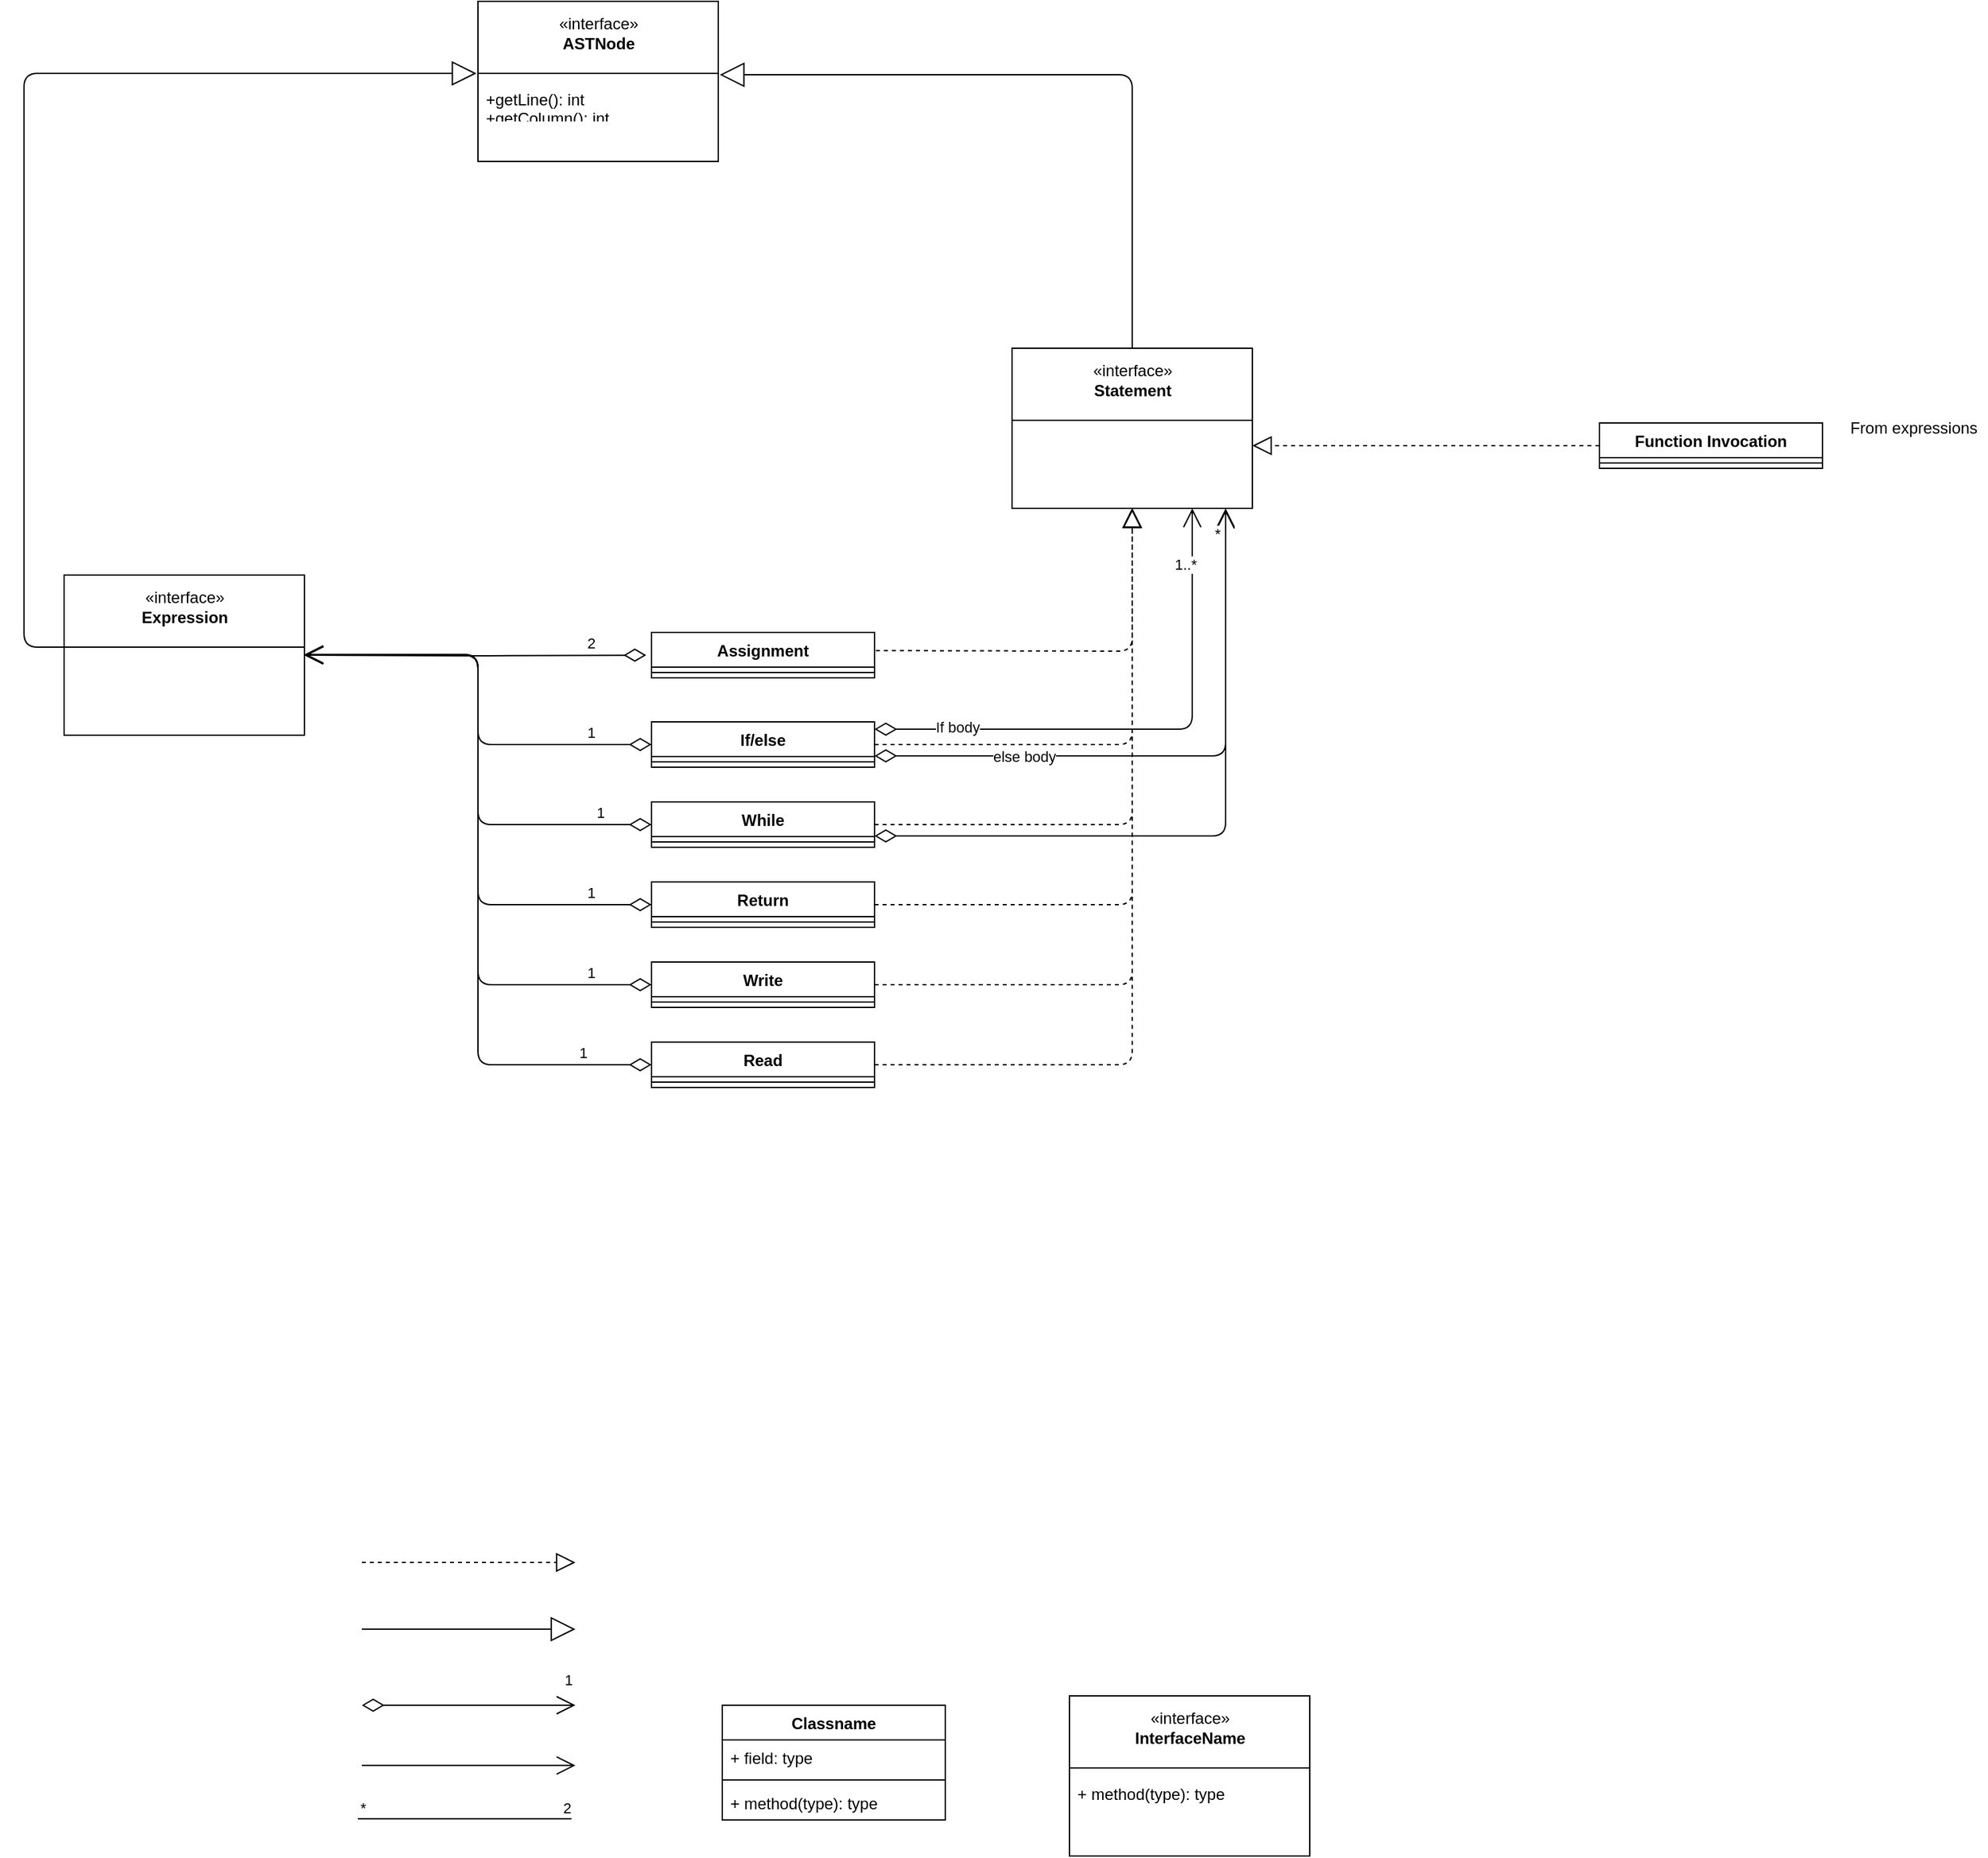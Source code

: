 <mxfile version="20.8.17" type="device"><diagram id="C5RBs43oDa-KdzZeNtuy" name="Page-1"><mxGraphModel dx="2514" dy="2105" grid="1" gridSize="10" guides="1" tooltips="1" connect="1" arrows="1" fold="1" page="1" pageScale="1" pageWidth="827" pageHeight="1169" math="0" shadow="0"><root><mxCell id="WIyWlLk6GJQsqaUBKTNV-0"/><mxCell id="WIyWlLk6GJQsqaUBKTNV-1" parent="WIyWlLk6GJQsqaUBKTNV-0"/><mxCell id="PPhfpZYCy6y4MRurakOg-0" value="Classname" style="swimlane;fontStyle=1;align=center;verticalAlign=top;childLayout=stackLayout;horizontal=1;startSize=26;horizontalStack=0;resizeParent=1;resizeParentMax=0;resizeLast=0;collapsible=1;marginBottom=0;" parent="WIyWlLk6GJQsqaUBKTNV-1" vertex="1"><mxGeometry x="283" y="1077" width="167" height="86" as="geometry"/></mxCell><mxCell id="PPhfpZYCy6y4MRurakOg-1" value="+ field: type" style="text;strokeColor=none;fillColor=none;align=left;verticalAlign=top;spacingLeft=4;spacingRight=4;overflow=hidden;rotatable=0;points=[[0,0.5],[1,0.5]];portConstraint=eastwest;" parent="PPhfpZYCy6y4MRurakOg-0" vertex="1"><mxGeometry y="26" width="167" height="26" as="geometry"/></mxCell><mxCell id="PPhfpZYCy6y4MRurakOg-2" value="" style="line;strokeWidth=1;fillColor=none;align=left;verticalAlign=middle;spacingTop=-1;spacingLeft=3;spacingRight=3;rotatable=0;labelPosition=right;points=[];portConstraint=eastwest;" parent="PPhfpZYCy6y4MRurakOg-0" vertex="1"><mxGeometry y="52" width="167" height="8" as="geometry"/></mxCell><mxCell id="PPhfpZYCy6y4MRurakOg-3" value="+ method(type): type" style="text;strokeColor=none;fillColor=none;align=left;verticalAlign=top;spacingLeft=4;spacingRight=4;overflow=hidden;rotatable=0;points=[[0,0.5],[1,0.5]];portConstraint=eastwest;" parent="PPhfpZYCy6y4MRurakOg-0" vertex="1"><mxGeometry y="60" width="167" height="26" as="geometry"/></mxCell><mxCell id="PPhfpZYCy6y4MRurakOg-4" value="" style="endArrow=block;endSize=16;endFill=0;html=1;" parent="WIyWlLk6GJQsqaUBKTNV-1" edge="1"><mxGeometry width="160" relative="1" as="geometry"><mxPoint x="13" y="1020" as="sourcePoint"/><mxPoint x="173" y="1020" as="targetPoint"/></mxGeometry></mxCell><mxCell id="PPhfpZYCy6y4MRurakOg-5" value="" style="endArrow=open;endFill=1;endSize=12;html=1;" parent="WIyWlLk6GJQsqaUBKTNV-1" edge="1"><mxGeometry width="160" relative="1" as="geometry"><mxPoint x="13" y="1122.17" as="sourcePoint"/><mxPoint x="173" y="1122.17" as="targetPoint"/><Array as="points"><mxPoint x="173" y="1122.17"/></Array></mxGeometry></mxCell><mxCell id="PPhfpZYCy6y4MRurakOg-6" value="" style="endArrow=none;html=1;edgeStyle=orthogonalEdgeStyle;" parent="WIyWlLk6GJQsqaUBKTNV-1" edge="1"><mxGeometry relative="1" as="geometry"><mxPoint x="10" y="1162.17" as="sourcePoint"/><mxPoint x="170" y="1162.17" as="targetPoint"/></mxGeometry></mxCell><mxCell id="PPhfpZYCy6y4MRurakOg-7" value="*" style="edgeLabel;resizable=0;html=1;align=left;verticalAlign=bottom;" parent="PPhfpZYCy6y4MRurakOg-6" connectable="0" vertex="1"><mxGeometry x="-1" relative="1" as="geometry"/></mxCell><mxCell id="PPhfpZYCy6y4MRurakOg-8" value="2" style="edgeLabel;resizable=0;html=1;align=right;verticalAlign=bottom;" parent="PPhfpZYCy6y4MRurakOg-6" connectable="0" vertex="1"><mxGeometry x="1" relative="1" as="geometry"/></mxCell><mxCell id="PPhfpZYCy6y4MRurakOg-9" value="" style="group" parent="WIyWlLk6GJQsqaUBKTNV-1" vertex="1" connectable="0"><mxGeometry x="543" y="1070" width="180" height="120" as="geometry"/></mxCell><mxCell id="PPhfpZYCy6y4MRurakOg-10" value="+ method(type): type" style="text;strokeColor=none;fillColor=none;align=left;verticalAlign=top;spacingLeft=4;spacingRight=4;overflow=hidden;rotatable=0;points=[[0,0.5],[1,0.5]];portConstraint=eastwest;" parent="PPhfpZYCy6y4MRurakOg-9" vertex="1"><mxGeometry y="60" width="180" height="50" as="geometry"/></mxCell><mxCell id="PPhfpZYCy6y4MRurakOg-11" value="«interface»&lt;br&gt;&lt;b&gt;InterfaceName&lt;br&gt;&lt;br&gt;&lt;br&gt;&lt;br&gt;&lt;br&gt;&lt;br&gt;&lt;/b&gt;" style="html=1;" parent="PPhfpZYCy6y4MRurakOg-9" vertex="1"><mxGeometry width="180" height="120" as="geometry"/></mxCell><mxCell id="PPhfpZYCy6y4MRurakOg-12" value="" style="line;strokeWidth=1;fillColor=none;align=left;verticalAlign=middle;spacingTop=-1;spacingLeft=3;spacingRight=3;rotatable=0;labelPosition=right;points=[];portConstraint=eastwest;" parent="PPhfpZYCy6y4MRurakOg-9" vertex="1"><mxGeometry y="50" width="180" height="8" as="geometry"/></mxCell><mxCell id="PPhfpZYCy6y4MRurakOg-13" value="+ method(type): type" style="text;strokeColor=none;fillColor=none;align=left;verticalAlign=top;spacingLeft=4;spacingRight=4;overflow=hidden;rotatable=0;points=[[0,0.5],[1,0.5]];portConstraint=eastwest;" parent="PPhfpZYCy6y4MRurakOg-9" vertex="1"><mxGeometry y="60" width="180" height="26" as="geometry"/></mxCell><mxCell id="PPhfpZYCy6y4MRurakOg-14" value="1" style="endArrow=open;html=1;endSize=12;startArrow=diamondThin;startSize=14;startFill=0;edgeStyle=orthogonalEdgeStyle;align=left;verticalAlign=bottom;" parent="WIyWlLk6GJQsqaUBKTNV-1" edge="1"><mxGeometry x="0.875" y="10" relative="1" as="geometry"><mxPoint x="13" y="1077" as="sourcePoint"/><mxPoint x="173" y="1077" as="targetPoint"/><mxPoint as="offset"/></mxGeometry></mxCell><mxCell id="PPhfpZYCy6y4MRurakOg-15" value="" style="endArrow=block;dashed=1;endFill=0;endSize=12;html=1;" parent="WIyWlLk6GJQsqaUBKTNV-1" edge="1"><mxGeometry width="160" relative="1" as="geometry"><mxPoint x="13" y="970" as="sourcePoint"/><mxPoint x="173" y="970" as="targetPoint"/></mxGeometry></mxCell><mxCell id="PPhfpZYCy6y4MRurakOg-16" value="" style="group" parent="WIyWlLk6GJQsqaUBKTNV-1" vertex="1" connectable="0"><mxGeometry x="500" y="60" width="180" height="120" as="geometry"/></mxCell><mxCell id="PPhfpZYCy6y4MRurakOg-17" value="+ method(type): type" style="text;strokeColor=none;fillColor=none;align=left;verticalAlign=top;spacingLeft=4;spacingRight=4;overflow=hidden;rotatable=0;points=[[0,0.5],[1,0.5]];portConstraint=eastwest;" parent="PPhfpZYCy6y4MRurakOg-16" vertex="1"><mxGeometry y="60" width="180" height="50" as="geometry"/></mxCell><mxCell id="PPhfpZYCy6y4MRurakOg-18" value="«interface»&lt;br&gt;&lt;b&gt;Statement&lt;br&gt;&lt;br&gt;&lt;br&gt;&lt;br&gt;&lt;br&gt;&lt;br&gt;&lt;/b&gt;" style="html=1;" parent="PPhfpZYCy6y4MRurakOg-16" vertex="1"><mxGeometry width="180" height="120" as="geometry"/></mxCell><mxCell id="PPhfpZYCy6y4MRurakOg-19" value="" style="line;strokeWidth=1;fillColor=none;align=left;verticalAlign=middle;spacingTop=-1;spacingLeft=3;spacingRight=3;rotatable=0;labelPosition=right;points=[];portConstraint=eastwest;" parent="PPhfpZYCy6y4MRurakOg-16" vertex="1"><mxGeometry y="50" width="180" height="8" as="geometry"/></mxCell><mxCell id="PPhfpZYCy6y4MRurakOg-21" value="Assignment" style="swimlane;fontStyle=1;align=center;verticalAlign=top;childLayout=stackLayout;horizontal=1;startSize=26;horizontalStack=0;resizeParent=1;resizeParentMax=0;resizeLast=0;collapsible=1;marginBottom=0;" parent="WIyWlLk6GJQsqaUBKTNV-1" vertex="1"><mxGeometry x="230" y="273" width="167" height="34" as="geometry"/></mxCell><mxCell id="PPhfpZYCy6y4MRurakOg-23" value="" style="line;strokeWidth=1;fillColor=none;align=left;verticalAlign=middle;spacingTop=-1;spacingLeft=3;spacingRight=3;rotatable=0;labelPosition=right;points=[];portConstraint=eastwest;" parent="PPhfpZYCy6y4MRurakOg-21" vertex="1"><mxGeometry y="26" width="167" height="8" as="geometry"/></mxCell><mxCell id="PPhfpZYCy6y4MRurakOg-25" value="" style="endArrow=block;dashed=1;endFill=0;endSize=12;html=1;entryX=0.5;entryY=1;entryDx=0;entryDy=0;exitX=1.006;exitY=0.4;exitDx=0;exitDy=0;exitPerimeter=0;" parent="WIyWlLk6GJQsqaUBKTNV-1" source="PPhfpZYCy6y4MRurakOg-21" target="PPhfpZYCy6y4MRurakOg-18" edge="1"><mxGeometry width="160" relative="1" as="geometry"><mxPoint x="190" y="220" as="sourcePoint"/><mxPoint x="350" y="220" as="targetPoint"/><Array as="points"><mxPoint x="590" y="287"/></Array></mxGeometry></mxCell><mxCell id="PPhfpZYCy6y4MRurakOg-26" value="" style="group" parent="WIyWlLk6GJQsqaUBKTNV-1" vertex="1" connectable="0"><mxGeometry x="-210" y="230" width="180" height="120" as="geometry"/></mxCell><mxCell id="PPhfpZYCy6y4MRurakOg-27" value="+ method(type): type" style="text;strokeColor=none;fillColor=none;align=left;verticalAlign=top;spacingLeft=4;spacingRight=4;overflow=hidden;rotatable=0;points=[[0,0.5],[1,0.5]];portConstraint=eastwest;" parent="PPhfpZYCy6y4MRurakOg-26" vertex="1"><mxGeometry y="60" width="180" height="50" as="geometry"/></mxCell><mxCell id="PPhfpZYCy6y4MRurakOg-28" value="«interface»&lt;br&gt;&lt;b&gt;Expression&lt;br&gt;&lt;br&gt;&lt;br&gt;&lt;br&gt;&lt;br&gt;&lt;br&gt;&lt;/b&gt;" style="html=1;" parent="PPhfpZYCy6y4MRurakOg-26" vertex="1"><mxGeometry width="180" height="120" as="geometry"/></mxCell><mxCell id="PPhfpZYCy6y4MRurakOg-29" value="" style="line;strokeWidth=1;fillColor=none;align=left;verticalAlign=middle;spacingTop=-1;spacingLeft=3;spacingRight=3;rotatable=0;labelPosition=right;points=[];portConstraint=eastwest;" parent="PPhfpZYCy6y4MRurakOg-26" vertex="1"><mxGeometry y="50" width="180" height="8" as="geometry"/></mxCell><mxCell id="PPhfpZYCy6y4MRurakOg-31" value="2" style="endArrow=open;html=1;endSize=12;startArrow=diamondThin;startSize=14;startFill=0;edgeStyle=orthogonalEdgeStyle;align=left;verticalAlign=bottom;entryX=1;entryY=0.5;entryDx=0;entryDy=0;exitX=-0.024;exitY=0.154;exitDx=0;exitDy=0;exitPerimeter=0;" parent="WIyWlLk6GJQsqaUBKTNV-1" target="PPhfpZYCy6y4MRurakOg-28" edge="1"><mxGeometry x="-0.641" relative="1" as="geometry"><mxPoint x="225.992" y="290.004" as="sourcePoint"/><mxPoint x="-20" y="289" as="targetPoint"/><mxPoint as="offset"/><Array as="points"/></mxGeometry></mxCell><mxCell id="PPhfpZYCy6y4MRurakOg-32" value="" style="group" parent="WIyWlLk6GJQsqaUBKTNV-1" vertex="1" connectable="0"><mxGeometry x="100" y="-200" width="180" height="120" as="geometry"/></mxCell><mxCell id="PPhfpZYCy6y4MRurakOg-33" value="+ method(type): type" style="text;strokeColor=none;fillColor=none;align=left;verticalAlign=top;spacingLeft=4;spacingRight=4;overflow=hidden;rotatable=0;points=[[0,0.5],[1,0.5]];portConstraint=eastwest;" parent="PPhfpZYCy6y4MRurakOg-32" vertex="1"><mxGeometry y="60" width="180" height="50" as="geometry"/></mxCell><mxCell id="PPhfpZYCy6y4MRurakOg-34" value="«interface»&lt;br&gt;&lt;b&gt;ASTNode&lt;br&gt;&lt;br&gt;&lt;br&gt;&lt;br&gt;&lt;br&gt;&lt;br&gt;&lt;/b&gt;" style="html=1;" parent="PPhfpZYCy6y4MRurakOg-32" vertex="1"><mxGeometry width="180" height="120" as="geometry"/></mxCell><mxCell id="PPhfpZYCy6y4MRurakOg-35" value="" style="line;strokeWidth=1;fillColor=none;align=left;verticalAlign=middle;spacingTop=-1;spacingLeft=3;spacingRight=3;rotatable=0;labelPosition=right;points=[];portConstraint=eastwest;" parent="PPhfpZYCy6y4MRurakOg-32" vertex="1"><mxGeometry y="50" width="180" height="8" as="geometry"/></mxCell><mxCell id="PPhfpZYCy6y4MRurakOg-36" value="+getLine(): int&#10;+getColumn(): int" style="text;strokeColor=none;fillColor=none;align=left;verticalAlign=top;spacingLeft=4;spacingRight=4;overflow=hidden;rotatable=0;points=[[0,0.5],[1,0.5]];portConstraint=eastwest;" parent="PPhfpZYCy6y4MRurakOg-32" vertex="1"><mxGeometry y="60" width="180" height="26" as="geometry"/></mxCell><mxCell id="PPhfpZYCy6y4MRurakOg-37" value="" style="endArrow=block;endSize=16;endFill=0;html=1;entryX=-0.006;entryY=0.45;entryDx=0;entryDy=0;entryPerimeter=0;exitX=0;exitY=0.5;exitDx=0;exitDy=0;exitPerimeter=0;" parent="WIyWlLk6GJQsqaUBKTNV-1" source="PPhfpZYCy6y4MRurakOg-29" target="PPhfpZYCy6y4MRurakOg-34" edge="1"><mxGeometry width="160" relative="1" as="geometry"><mxPoint x="-240" y="290" as="sourcePoint"/><mxPoint x="-66" y="-40" as="targetPoint"/><Array as="points"><mxPoint x="-240" y="284"/><mxPoint x="-240" y="190"/><mxPoint x="-240" y="50"/><mxPoint x="-240" y="-40"/><mxPoint x="-240" y="-146"/></Array></mxGeometry></mxCell><mxCell id="PPhfpZYCy6y4MRurakOg-38" value="" style="endArrow=block;endSize=16;endFill=0;html=1;exitX=0.5;exitY=0;exitDx=0;exitDy=0;entryX=1.006;entryY=-0.192;entryDx=0;entryDy=0;entryPerimeter=0;" parent="WIyWlLk6GJQsqaUBKTNV-1" source="PPhfpZYCy6y4MRurakOg-18" target="PPhfpZYCy6y4MRurakOg-36" edge="1"><mxGeometry width="160" relative="1" as="geometry"><mxPoint x="260" y="-40" as="sourcePoint"/><mxPoint x="340" y="-90" as="targetPoint"/><Array as="points"><mxPoint x="590" y="-145"/></Array></mxGeometry></mxCell><mxCell id="tPazuEgwuuMR1WoNkVc8-0" value="If/else" style="swimlane;fontStyle=1;align=center;verticalAlign=top;childLayout=stackLayout;horizontal=1;startSize=26;horizontalStack=0;resizeParent=1;resizeParentMax=0;resizeLast=0;collapsible=1;marginBottom=0;" parent="WIyWlLk6GJQsqaUBKTNV-1" vertex="1"><mxGeometry x="230" y="340" width="167" height="34" as="geometry"/></mxCell><mxCell id="tPazuEgwuuMR1WoNkVc8-2" value="" style="line;strokeWidth=1;fillColor=none;align=left;verticalAlign=middle;spacingTop=-1;spacingLeft=3;spacingRight=3;rotatable=0;labelPosition=right;points=[];portConstraint=eastwest;" parent="tPazuEgwuuMR1WoNkVc8-0" vertex="1"><mxGeometry y="26" width="167" height="8" as="geometry"/></mxCell><mxCell id="tPazuEgwuuMR1WoNkVc8-3" value="1" style="endArrow=open;html=1;endSize=12;startArrow=diamondThin;startSize=14;startFill=0;edgeStyle=orthogonalEdgeStyle;align=left;verticalAlign=bottom;entryX=1;entryY=0.5;entryDx=0;entryDy=0;exitX=0;exitY=0.5;exitDx=0;exitDy=0;" parent="WIyWlLk6GJQsqaUBKTNV-1" source="tPazuEgwuuMR1WoNkVc8-0" edge="1"><mxGeometry x="-0.695" relative="1" as="geometry"><mxPoint x="100" y="420" as="sourcePoint"/><mxPoint x="-30" y="289.5" as="targetPoint"/><mxPoint as="offset"/><Array as="points"><mxPoint x="100" y="357"/><mxPoint x="100" y="290"/></Array></mxGeometry></mxCell><mxCell id="tPazuEgwuuMR1WoNkVc8-4" value="" style="endArrow=block;dashed=1;endFill=0;endSize=12;html=1;exitX=1;exitY=0.5;exitDx=0;exitDy=0;" parent="WIyWlLk6GJQsqaUBKTNV-1" source="tPazuEgwuuMR1WoNkVc8-0" edge="1"><mxGeometry width="160" relative="1" as="geometry"><mxPoint x="408.002" y="356.6" as="sourcePoint"/><mxPoint x="590" y="180" as="targetPoint"/><Array as="points"><mxPoint x="590" y="357"/></Array></mxGeometry></mxCell><mxCell id="tPazuEgwuuMR1WoNkVc8-5" value="1" style="endArrow=open;html=1;endSize=12;startArrow=diamondThin;startSize=14;startFill=0;edgeStyle=orthogonalEdgeStyle;align=left;verticalAlign=bottom;exitX=0;exitY=0.5;exitDx=0;exitDy=0;" parent="WIyWlLk6GJQsqaUBKTNV-1" source="tPazuEgwuuMR1WoNkVc8-6" edge="1"><mxGeometry x="-0.776" relative="1" as="geometry"><mxPoint x="100" y="480" as="sourcePoint"/><mxPoint x="-30" y="290" as="targetPoint"/><mxPoint as="offset"/><Array as="points"><mxPoint x="100" y="417"/><mxPoint x="100" y="290"/><mxPoint x="-30" y="290"/></Array></mxGeometry></mxCell><mxCell id="tPazuEgwuuMR1WoNkVc8-6" value="While" style="swimlane;fontStyle=1;align=center;verticalAlign=top;childLayout=stackLayout;horizontal=1;startSize=26;horizontalStack=0;resizeParent=1;resizeParentMax=0;resizeLast=0;collapsible=1;marginBottom=0;" parent="WIyWlLk6GJQsqaUBKTNV-1" vertex="1"><mxGeometry x="230" y="400" width="167" height="34" as="geometry"/></mxCell><mxCell id="tPazuEgwuuMR1WoNkVc8-7" value="" style="line;strokeWidth=1;fillColor=none;align=left;verticalAlign=middle;spacingTop=-1;spacingLeft=3;spacingRight=3;rotatable=0;labelPosition=right;points=[];portConstraint=eastwest;" parent="tPazuEgwuuMR1WoNkVc8-6" vertex="1"><mxGeometry y="26" width="167" height="8" as="geometry"/></mxCell><mxCell id="tPazuEgwuuMR1WoNkVc8-8" value="" style="endArrow=block;dashed=1;endFill=0;endSize=12;html=1;exitX=1;exitY=0.5;exitDx=0;exitDy=0;" parent="WIyWlLk6GJQsqaUBKTNV-1" source="tPazuEgwuuMR1WoNkVc8-6" edge="1"><mxGeometry width="160" relative="1" as="geometry"><mxPoint x="408.002" y="416.6" as="sourcePoint"/><mxPoint x="590" y="180" as="targetPoint"/><Array as="points"><mxPoint x="590" y="417"/></Array></mxGeometry></mxCell><mxCell id="tPazuEgwuuMR1WoNkVc8-9" value="1" style="endArrow=open;html=1;endSize=12;startArrow=diamondThin;startSize=14;startFill=0;edgeStyle=orthogonalEdgeStyle;align=left;verticalAlign=bottom;exitX=0;exitY=0.5;exitDx=0;exitDy=0;" parent="WIyWlLk6GJQsqaUBKTNV-1" source="tPazuEgwuuMR1WoNkVc8-10" edge="1"><mxGeometry x="-0.776" relative="1" as="geometry"><mxPoint x="100" y="540" as="sourcePoint"/><mxPoint x="-30" y="290" as="targetPoint"/><mxPoint as="offset"/><Array as="points"><mxPoint x="100" y="477"/><mxPoint x="100" y="290"/><mxPoint x="-30" y="290"/></Array></mxGeometry></mxCell><mxCell id="tPazuEgwuuMR1WoNkVc8-10" value="Return" style="swimlane;fontStyle=1;align=center;verticalAlign=top;childLayout=stackLayout;horizontal=1;startSize=26;horizontalStack=0;resizeParent=1;resizeParentMax=0;resizeLast=0;collapsible=1;marginBottom=0;" parent="WIyWlLk6GJQsqaUBKTNV-1" vertex="1"><mxGeometry x="230" y="460" width="167" height="34" as="geometry"/></mxCell><mxCell id="tPazuEgwuuMR1WoNkVc8-11" value="" style="line;strokeWidth=1;fillColor=none;align=left;verticalAlign=middle;spacingTop=-1;spacingLeft=3;spacingRight=3;rotatable=0;labelPosition=right;points=[];portConstraint=eastwest;" parent="tPazuEgwuuMR1WoNkVc8-10" vertex="1"><mxGeometry y="26" width="167" height="8" as="geometry"/></mxCell><mxCell id="tPazuEgwuuMR1WoNkVc8-12" value="" style="endArrow=block;dashed=1;endFill=0;endSize=12;html=1;exitX=1;exitY=0.5;exitDx=0;exitDy=0;" parent="WIyWlLk6GJQsqaUBKTNV-1" source="tPazuEgwuuMR1WoNkVc8-10" edge="1"><mxGeometry width="160" relative="1" as="geometry"><mxPoint x="408.002" y="476.6" as="sourcePoint"/><mxPoint x="590" y="180" as="targetPoint"/><Array as="points"><mxPoint x="590" y="477"/></Array></mxGeometry></mxCell><mxCell id="tPazuEgwuuMR1WoNkVc8-15" value="1" style="endArrow=open;html=1;endSize=12;startArrow=diamondThin;startSize=14;startFill=0;edgeStyle=orthogonalEdgeStyle;align=left;verticalAlign=bottom;exitX=0;exitY=0.5;exitDx=0;exitDy=0;" parent="WIyWlLk6GJQsqaUBKTNV-1" source="tPazuEgwuuMR1WoNkVc8-16" edge="1"><mxGeometry x="-0.803" relative="1" as="geometry"><mxPoint x="100" y="600" as="sourcePoint"/><mxPoint x="-30" y="290" as="targetPoint"/><mxPoint as="offset"/><Array as="points"><mxPoint x="100" y="537"/><mxPoint x="100" y="290"/><mxPoint x="-30" y="290"/></Array></mxGeometry></mxCell><mxCell id="tPazuEgwuuMR1WoNkVc8-16" value="Write" style="swimlane;fontStyle=1;align=center;verticalAlign=top;childLayout=stackLayout;horizontal=1;startSize=26;horizontalStack=0;resizeParent=1;resizeParentMax=0;resizeLast=0;collapsible=1;marginBottom=0;" parent="WIyWlLk6GJQsqaUBKTNV-1" vertex="1"><mxGeometry x="230" y="520" width="167" height="34" as="geometry"/></mxCell><mxCell id="tPazuEgwuuMR1WoNkVc8-17" value="" style="line;strokeWidth=1;fillColor=none;align=left;verticalAlign=middle;spacingTop=-1;spacingLeft=3;spacingRight=3;rotatable=0;labelPosition=right;points=[];portConstraint=eastwest;" parent="tPazuEgwuuMR1WoNkVc8-16" vertex="1"><mxGeometry y="26" width="167" height="8" as="geometry"/></mxCell><mxCell id="tPazuEgwuuMR1WoNkVc8-18" value="" style="endArrow=block;dashed=1;endFill=0;endSize=12;html=1;exitX=1;exitY=0.5;exitDx=0;exitDy=0;" parent="WIyWlLk6GJQsqaUBKTNV-1" source="tPazuEgwuuMR1WoNkVc8-16" edge="1"><mxGeometry width="160" relative="1" as="geometry"><mxPoint x="408.002" y="536.6" as="sourcePoint"/><mxPoint x="590" y="180" as="targetPoint"/><Array as="points"><mxPoint x="590" y="537"/></Array></mxGeometry></mxCell><mxCell id="tPazuEgwuuMR1WoNkVc8-19" value="1" style="endArrow=open;html=1;endSize=12;startArrow=diamondThin;startSize=14;startFill=0;edgeStyle=orthogonalEdgeStyle;align=left;verticalAlign=bottom;exitX=0;exitY=0.5;exitDx=0;exitDy=0;" parent="WIyWlLk6GJQsqaUBKTNV-1" source="tPazuEgwuuMR1WoNkVc8-20" edge="1"><mxGeometry x="-0.803" relative="1" as="geometry"><mxPoint x="100" y="660" as="sourcePoint"/><mxPoint x="-30" y="290" as="targetPoint"/><mxPoint as="offset"/><Array as="points"><mxPoint x="100" y="597"/><mxPoint x="100" y="290"/><mxPoint x="-30" y="290"/></Array></mxGeometry></mxCell><mxCell id="tPazuEgwuuMR1WoNkVc8-20" value="Read" style="swimlane;fontStyle=1;align=center;verticalAlign=top;childLayout=stackLayout;horizontal=1;startSize=26;horizontalStack=0;resizeParent=1;resizeParentMax=0;resizeLast=0;collapsible=1;marginBottom=0;" parent="WIyWlLk6GJQsqaUBKTNV-1" vertex="1"><mxGeometry x="230" y="580" width="167" height="34" as="geometry"/></mxCell><mxCell id="tPazuEgwuuMR1WoNkVc8-21" value="" style="line;strokeWidth=1;fillColor=none;align=left;verticalAlign=middle;spacingTop=-1;spacingLeft=3;spacingRight=3;rotatable=0;labelPosition=right;points=[];portConstraint=eastwest;" parent="tPazuEgwuuMR1WoNkVc8-20" vertex="1"><mxGeometry y="26" width="167" height="8" as="geometry"/></mxCell><mxCell id="tPazuEgwuuMR1WoNkVc8-22" value="" style="endArrow=block;dashed=1;endFill=0;endSize=12;html=1;exitX=1;exitY=0.5;exitDx=0;exitDy=0;" parent="WIyWlLk6GJQsqaUBKTNV-1" source="tPazuEgwuuMR1WoNkVc8-20" edge="1"><mxGeometry width="160" relative="1" as="geometry"><mxPoint x="408.002" y="596.6" as="sourcePoint"/><mxPoint x="590" y="180" as="targetPoint"/><Array as="points"><mxPoint x="590" y="597"/></Array></mxGeometry></mxCell><mxCell id="E5oFgfjf65Le4-VfAmEL-0" value="*" style="endArrow=open;html=1;endSize=12;startArrow=diamondThin;startSize=14;startFill=0;edgeStyle=orthogonalEdgeStyle;align=left;verticalAlign=bottom;entryX=0.889;entryY=1.008;entryDx=0;entryDy=0;entryPerimeter=0;exitX=1;exitY=0.75;exitDx=0;exitDy=0;" parent="WIyWlLk6GJQsqaUBKTNV-1" source="tPazuEgwuuMR1WoNkVc8-6" target="PPhfpZYCy6y4MRurakOg-18" edge="1"><mxGeometry x="0.875" y="10" relative="1" as="geometry"><mxPoint x="500" y="564" as="sourcePoint"/><mxPoint x="660" y="554" as="targetPoint"/><mxPoint as="offset"/><Array as="points"><mxPoint x="660" y="425"/></Array></mxGeometry></mxCell><mxCell id="E5oFgfjf65Le4-VfAmEL-3" value="*" style="endArrow=open;html=1;endSize=12;startArrow=diamondThin;startSize=14;startFill=0;edgeStyle=orthogonalEdgeStyle;align=left;verticalAlign=bottom;exitX=1;exitY=0.75;exitDx=0;exitDy=0;" parent="WIyWlLk6GJQsqaUBKTNV-1" source="tPazuEgwuuMR1WoNkVc8-0" edge="1"><mxGeometry x="0.875" y="10" relative="1" as="geometry"><mxPoint x="440" y="350" as="sourcePoint"/><mxPoint x="660" y="180" as="targetPoint"/><mxPoint as="offset"/><Array as="points"><mxPoint x="660" y="365"/></Array></mxGeometry></mxCell><mxCell id="E5oFgfjf65Le4-VfAmEL-6" value="else body" style="edgeLabel;html=1;align=center;verticalAlign=middle;resizable=0;points=[];" parent="E5oFgfjf65Le4-VfAmEL-3" vertex="1" connectable="0"><mxGeometry x="-0.508" relative="1" as="geometry"><mxPoint x="1" as="offset"/></mxGeometry></mxCell><mxCell id="E5oFgfjf65Le4-VfAmEL-4" value="1..*" style="endArrow=open;html=1;endSize=12;startArrow=diamondThin;startSize=14;startFill=0;edgeStyle=orthogonalEdgeStyle;align=left;verticalAlign=bottom;exitX=1;exitY=0.75;exitDx=0;exitDy=0;entryX=0.75;entryY=1;entryDx=0;entryDy=0;" parent="WIyWlLk6GJQsqaUBKTNV-1" target="PPhfpZYCy6y4MRurakOg-18" edge="1"><mxGeometry x="0.752" y="15" relative="1" as="geometry"><mxPoint x="397" y="345.5" as="sourcePoint"/><mxPoint x="660" y="180" as="targetPoint"/><mxPoint y="1" as="offset"/><Array as="points"><mxPoint x="635" y="345"/></Array></mxGeometry></mxCell><mxCell id="E5oFgfjf65Le4-VfAmEL-5" value="If body" style="edgeLabel;html=1;align=center;verticalAlign=middle;resizable=0;points=[];" parent="E5oFgfjf65Le4-VfAmEL-4" vertex="1" connectable="0"><mxGeometry x="-0.696" y="2" relative="1" as="geometry"><mxPoint as="offset"/></mxGeometry></mxCell><mxCell id="E5oFgfjf65Le4-VfAmEL-7" value="Function Invocation" style="swimlane;fontStyle=1;align=center;verticalAlign=top;childLayout=stackLayout;horizontal=1;startSize=26;horizontalStack=0;resizeParent=1;resizeParentMax=0;resizeLast=0;collapsible=1;marginBottom=0;" parent="WIyWlLk6GJQsqaUBKTNV-1" vertex="1"><mxGeometry x="940" y="116" width="167" height="34" as="geometry"/></mxCell><mxCell id="E5oFgfjf65Le4-VfAmEL-8" value="" style="line;strokeWidth=1;fillColor=none;align=left;verticalAlign=middle;spacingTop=-1;spacingLeft=3;spacingRight=3;rotatable=0;labelPosition=right;points=[];portConstraint=eastwest;" parent="E5oFgfjf65Le4-VfAmEL-7" vertex="1"><mxGeometry y="26" width="167" height="8" as="geometry"/></mxCell><mxCell id="E5oFgfjf65Le4-VfAmEL-9" value="" style="endArrow=block;dashed=1;endFill=0;endSize=12;html=1;entryX=1;entryY=0.5;entryDx=0;entryDy=0;exitX=0;exitY=0.5;exitDx=0;exitDy=0;" parent="WIyWlLk6GJQsqaUBKTNV-1" source="E5oFgfjf65Le4-VfAmEL-7" edge="1"><mxGeometry width="160" relative="1" as="geometry"><mxPoint x="840" y="180" as="sourcePoint"/><mxPoint x="680" y="133" as="targetPoint"/></mxGeometry></mxCell><mxCell id="E5oFgfjf65Le4-VfAmEL-10" value="From expressions" style="text;html=1;align=center;verticalAlign=middle;resizable=0;points=[];autosize=1;strokeColor=none;fillColor=none;" parent="WIyWlLk6GJQsqaUBKTNV-1" vertex="1"><mxGeometry x="1120" y="110" width="110" height="20" as="geometry"/></mxCell></root></mxGraphModel></diagram></mxfile>